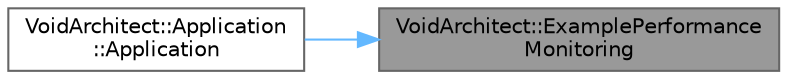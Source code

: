 digraph "VoidArchitect::ExamplePerformanceMonitoring"
{
 // LATEX_PDF_SIZE
  bgcolor="transparent";
  edge [fontname=Helvetica,fontsize=10,labelfontname=Helvetica,labelfontsize=10];
  node [fontname=Helvetica,fontsize=10,shape=box,height=0.2,width=0.4];
  rankdir="RL";
  Node1 [id="Node000001",label="VoidArchitect::ExamplePerformance\lMonitoring",height=0.2,width=0.4,color="gray40", fillcolor="grey60", style="filled", fontcolor="black",tooltip=" "];
  Node1 -> Node2 [id="edge1_Node000001_Node000002",dir="back",color="steelblue1",style="solid",tooltip=" "];
  Node2 [id="Node000002",label="VoidArchitect::Application\l::Application",height=0.2,width=0.4,color="grey40", fillcolor="white", style="filled",URL="$class_void_architect_1_1_application.html#a6ea044a7ddd8c1f0fe14abe8619e4564",tooltip=" "];
}
